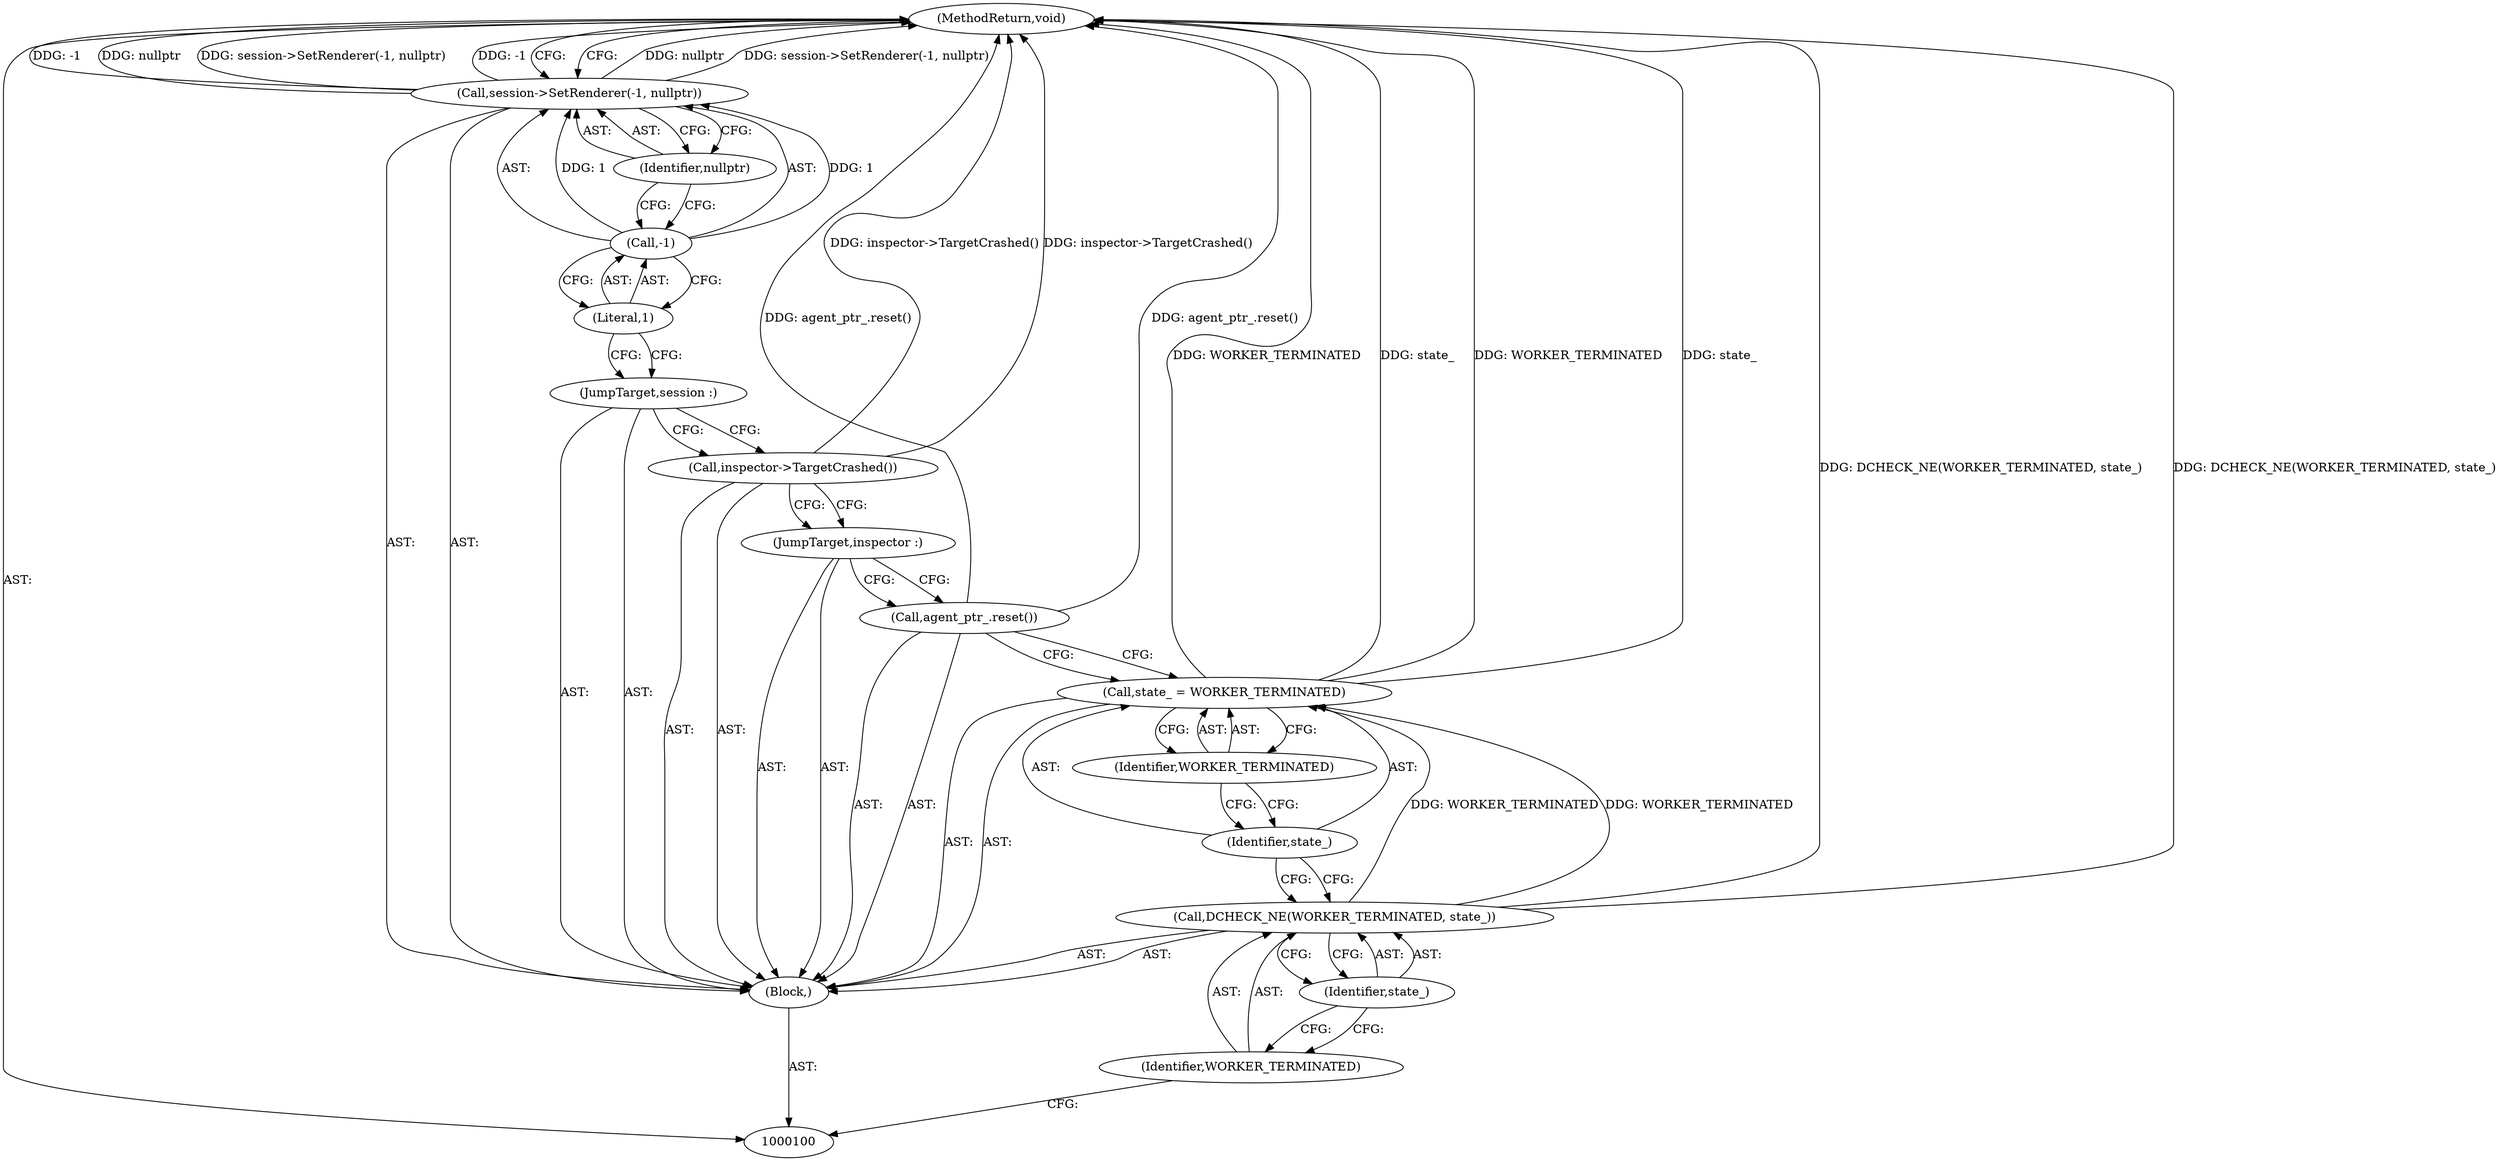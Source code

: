 digraph "0_Chrome_3c8e4852477d5b1e2da877808c998dc57db9460f_43" {
"1000116" [label="(MethodReturn,void)"];
"1000101" [label="(Block,)"];
"1000103" [label="(Identifier,WORKER_TERMINATED)"];
"1000102" [label="(Call,DCHECK_NE(WORKER_TERMINATED, state_))"];
"1000104" [label="(Identifier,state_)"];
"1000107" [label="(Identifier,WORKER_TERMINATED)"];
"1000105" [label="(Call,state_ = WORKER_TERMINATED)"];
"1000106" [label="(Identifier,state_)"];
"1000108" [label="(Call,agent_ptr_.reset())"];
"1000109" [label="(JumpTarget,inspector :)"];
"1000110" [label="(Call,inspector->TargetCrashed())"];
"1000111" [label="(JumpTarget,session :)"];
"1000113" [label="(Call,-1)"];
"1000114" [label="(Literal,1)"];
"1000115" [label="(Identifier,nullptr)"];
"1000112" [label="(Call,session->SetRenderer(-1, nullptr))"];
"1000116" -> "1000100"  [label="AST: "];
"1000116" -> "1000112"  [label="CFG: "];
"1000108" -> "1000116"  [label="DDG: agent_ptr_.reset()"];
"1000105" -> "1000116"  [label="DDG: WORKER_TERMINATED"];
"1000105" -> "1000116"  [label="DDG: state_"];
"1000112" -> "1000116"  [label="DDG: nullptr"];
"1000112" -> "1000116"  [label="DDG: session->SetRenderer(-1, nullptr)"];
"1000112" -> "1000116"  [label="DDG: -1"];
"1000102" -> "1000116"  [label="DDG: DCHECK_NE(WORKER_TERMINATED, state_)"];
"1000110" -> "1000116"  [label="DDG: inspector->TargetCrashed()"];
"1000101" -> "1000100"  [label="AST: "];
"1000102" -> "1000101"  [label="AST: "];
"1000105" -> "1000101"  [label="AST: "];
"1000108" -> "1000101"  [label="AST: "];
"1000109" -> "1000101"  [label="AST: "];
"1000110" -> "1000101"  [label="AST: "];
"1000111" -> "1000101"  [label="AST: "];
"1000112" -> "1000101"  [label="AST: "];
"1000103" -> "1000102"  [label="AST: "];
"1000103" -> "1000100"  [label="CFG: "];
"1000104" -> "1000103"  [label="CFG: "];
"1000102" -> "1000101"  [label="AST: "];
"1000102" -> "1000104"  [label="CFG: "];
"1000103" -> "1000102"  [label="AST: "];
"1000104" -> "1000102"  [label="AST: "];
"1000106" -> "1000102"  [label="CFG: "];
"1000102" -> "1000116"  [label="DDG: DCHECK_NE(WORKER_TERMINATED, state_)"];
"1000102" -> "1000105"  [label="DDG: WORKER_TERMINATED"];
"1000104" -> "1000102"  [label="AST: "];
"1000104" -> "1000103"  [label="CFG: "];
"1000102" -> "1000104"  [label="CFG: "];
"1000107" -> "1000105"  [label="AST: "];
"1000107" -> "1000106"  [label="CFG: "];
"1000105" -> "1000107"  [label="CFG: "];
"1000105" -> "1000101"  [label="AST: "];
"1000105" -> "1000107"  [label="CFG: "];
"1000106" -> "1000105"  [label="AST: "];
"1000107" -> "1000105"  [label="AST: "];
"1000108" -> "1000105"  [label="CFG: "];
"1000105" -> "1000116"  [label="DDG: WORKER_TERMINATED"];
"1000105" -> "1000116"  [label="DDG: state_"];
"1000102" -> "1000105"  [label="DDG: WORKER_TERMINATED"];
"1000106" -> "1000105"  [label="AST: "];
"1000106" -> "1000102"  [label="CFG: "];
"1000107" -> "1000106"  [label="CFG: "];
"1000108" -> "1000101"  [label="AST: "];
"1000108" -> "1000105"  [label="CFG: "];
"1000109" -> "1000108"  [label="CFG: "];
"1000108" -> "1000116"  [label="DDG: agent_ptr_.reset()"];
"1000109" -> "1000101"  [label="AST: "];
"1000109" -> "1000108"  [label="CFG: "];
"1000110" -> "1000109"  [label="CFG: "];
"1000110" -> "1000101"  [label="AST: "];
"1000110" -> "1000109"  [label="CFG: "];
"1000111" -> "1000110"  [label="CFG: "];
"1000110" -> "1000116"  [label="DDG: inspector->TargetCrashed()"];
"1000111" -> "1000101"  [label="AST: "];
"1000111" -> "1000110"  [label="CFG: "];
"1000114" -> "1000111"  [label="CFG: "];
"1000113" -> "1000112"  [label="AST: "];
"1000113" -> "1000114"  [label="CFG: "];
"1000114" -> "1000113"  [label="AST: "];
"1000115" -> "1000113"  [label="CFG: "];
"1000113" -> "1000112"  [label="DDG: 1"];
"1000114" -> "1000113"  [label="AST: "];
"1000114" -> "1000111"  [label="CFG: "];
"1000113" -> "1000114"  [label="CFG: "];
"1000115" -> "1000112"  [label="AST: "];
"1000115" -> "1000113"  [label="CFG: "];
"1000112" -> "1000115"  [label="CFG: "];
"1000112" -> "1000101"  [label="AST: "];
"1000112" -> "1000115"  [label="CFG: "];
"1000113" -> "1000112"  [label="AST: "];
"1000115" -> "1000112"  [label="AST: "];
"1000116" -> "1000112"  [label="CFG: "];
"1000112" -> "1000116"  [label="DDG: nullptr"];
"1000112" -> "1000116"  [label="DDG: session->SetRenderer(-1, nullptr)"];
"1000112" -> "1000116"  [label="DDG: -1"];
"1000113" -> "1000112"  [label="DDG: 1"];
}
